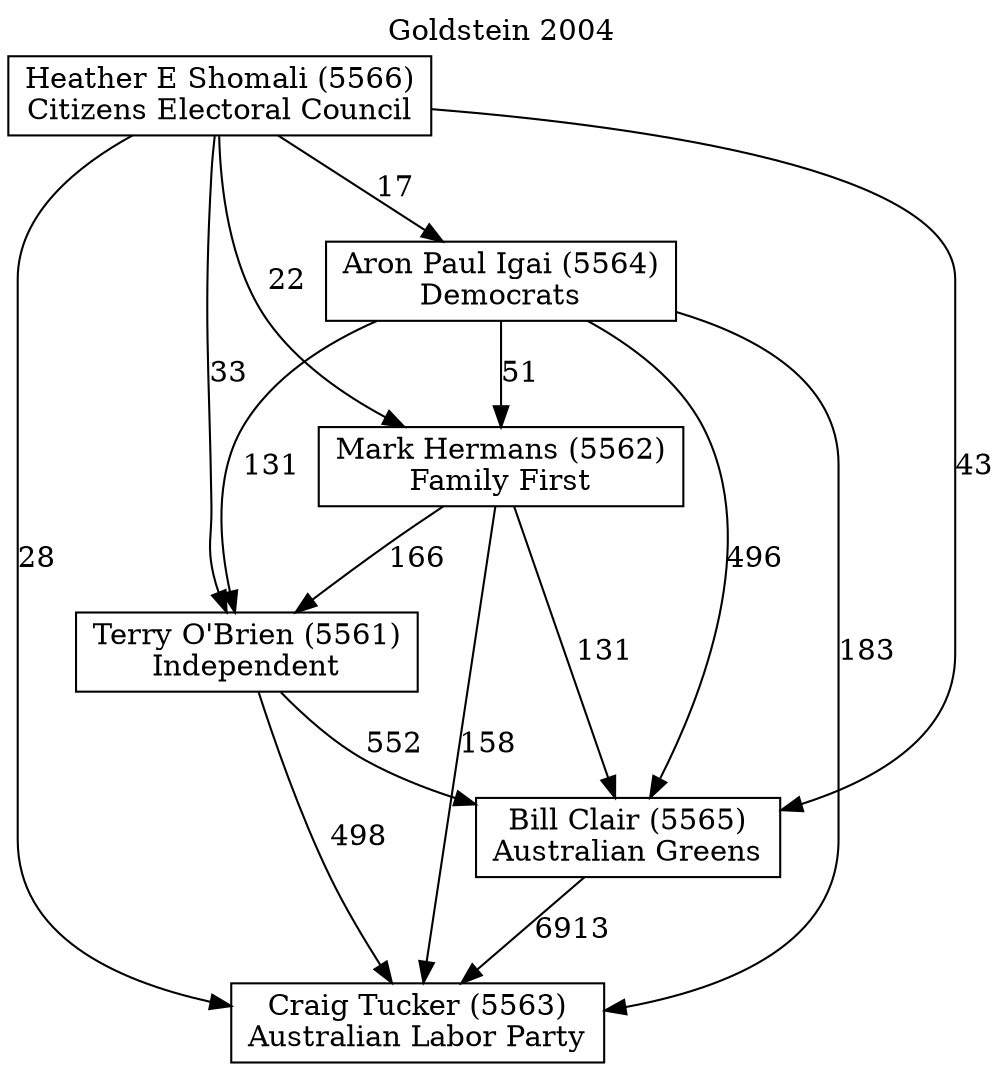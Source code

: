 // House preference flow
digraph "Craig Tucker (5563)_Goldstein_2004" {
	graph [label="Goldstein 2004" labelloc=t mclimit=10]
	node [shape=box]
	"Craig Tucker (5563)" [label="Craig Tucker (5563)
Australian Labor Party"]
	"Bill Clair (5565)" [label="Bill Clair (5565)
Australian Greens"]
	"Terry O'Brien (5561)" [label="Terry O'Brien (5561)
Independent"]
	"Mark Hermans (5562)" [label="Mark Hermans (5562)
Family First"]
	"Aron Paul Igai (5564)" [label="Aron Paul Igai (5564)
Democrats"]
	"Heather E Shomali (5566)" [label="Heather E Shomali (5566)
Citizens Electoral Council"]
	"Bill Clair (5565)" -> "Craig Tucker (5563)" [label=6913]
	"Terry O'Brien (5561)" -> "Bill Clair (5565)" [label=552]
	"Mark Hermans (5562)" -> "Terry O'Brien (5561)" [label=166]
	"Aron Paul Igai (5564)" -> "Mark Hermans (5562)" [label=51]
	"Heather E Shomali (5566)" -> "Aron Paul Igai (5564)" [label=17]
	"Terry O'Brien (5561)" -> "Craig Tucker (5563)" [label=498]
	"Mark Hermans (5562)" -> "Craig Tucker (5563)" [label=158]
	"Aron Paul Igai (5564)" -> "Craig Tucker (5563)" [label=183]
	"Heather E Shomali (5566)" -> "Craig Tucker (5563)" [label=28]
	"Heather E Shomali (5566)" -> "Mark Hermans (5562)" [label=22]
	"Aron Paul Igai (5564)" -> "Terry O'Brien (5561)" [label=131]
	"Heather E Shomali (5566)" -> "Terry O'Brien (5561)" [label=33]
	"Mark Hermans (5562)" -> "Bill Clair (5565)" [label=131]
	"Aron Paul Igai (5564)" -> "Bill Clair (5565)" [label=496]
	"Heather E Shomali (5566)" -> "Bill Clair (5565)" [label=43]
}
